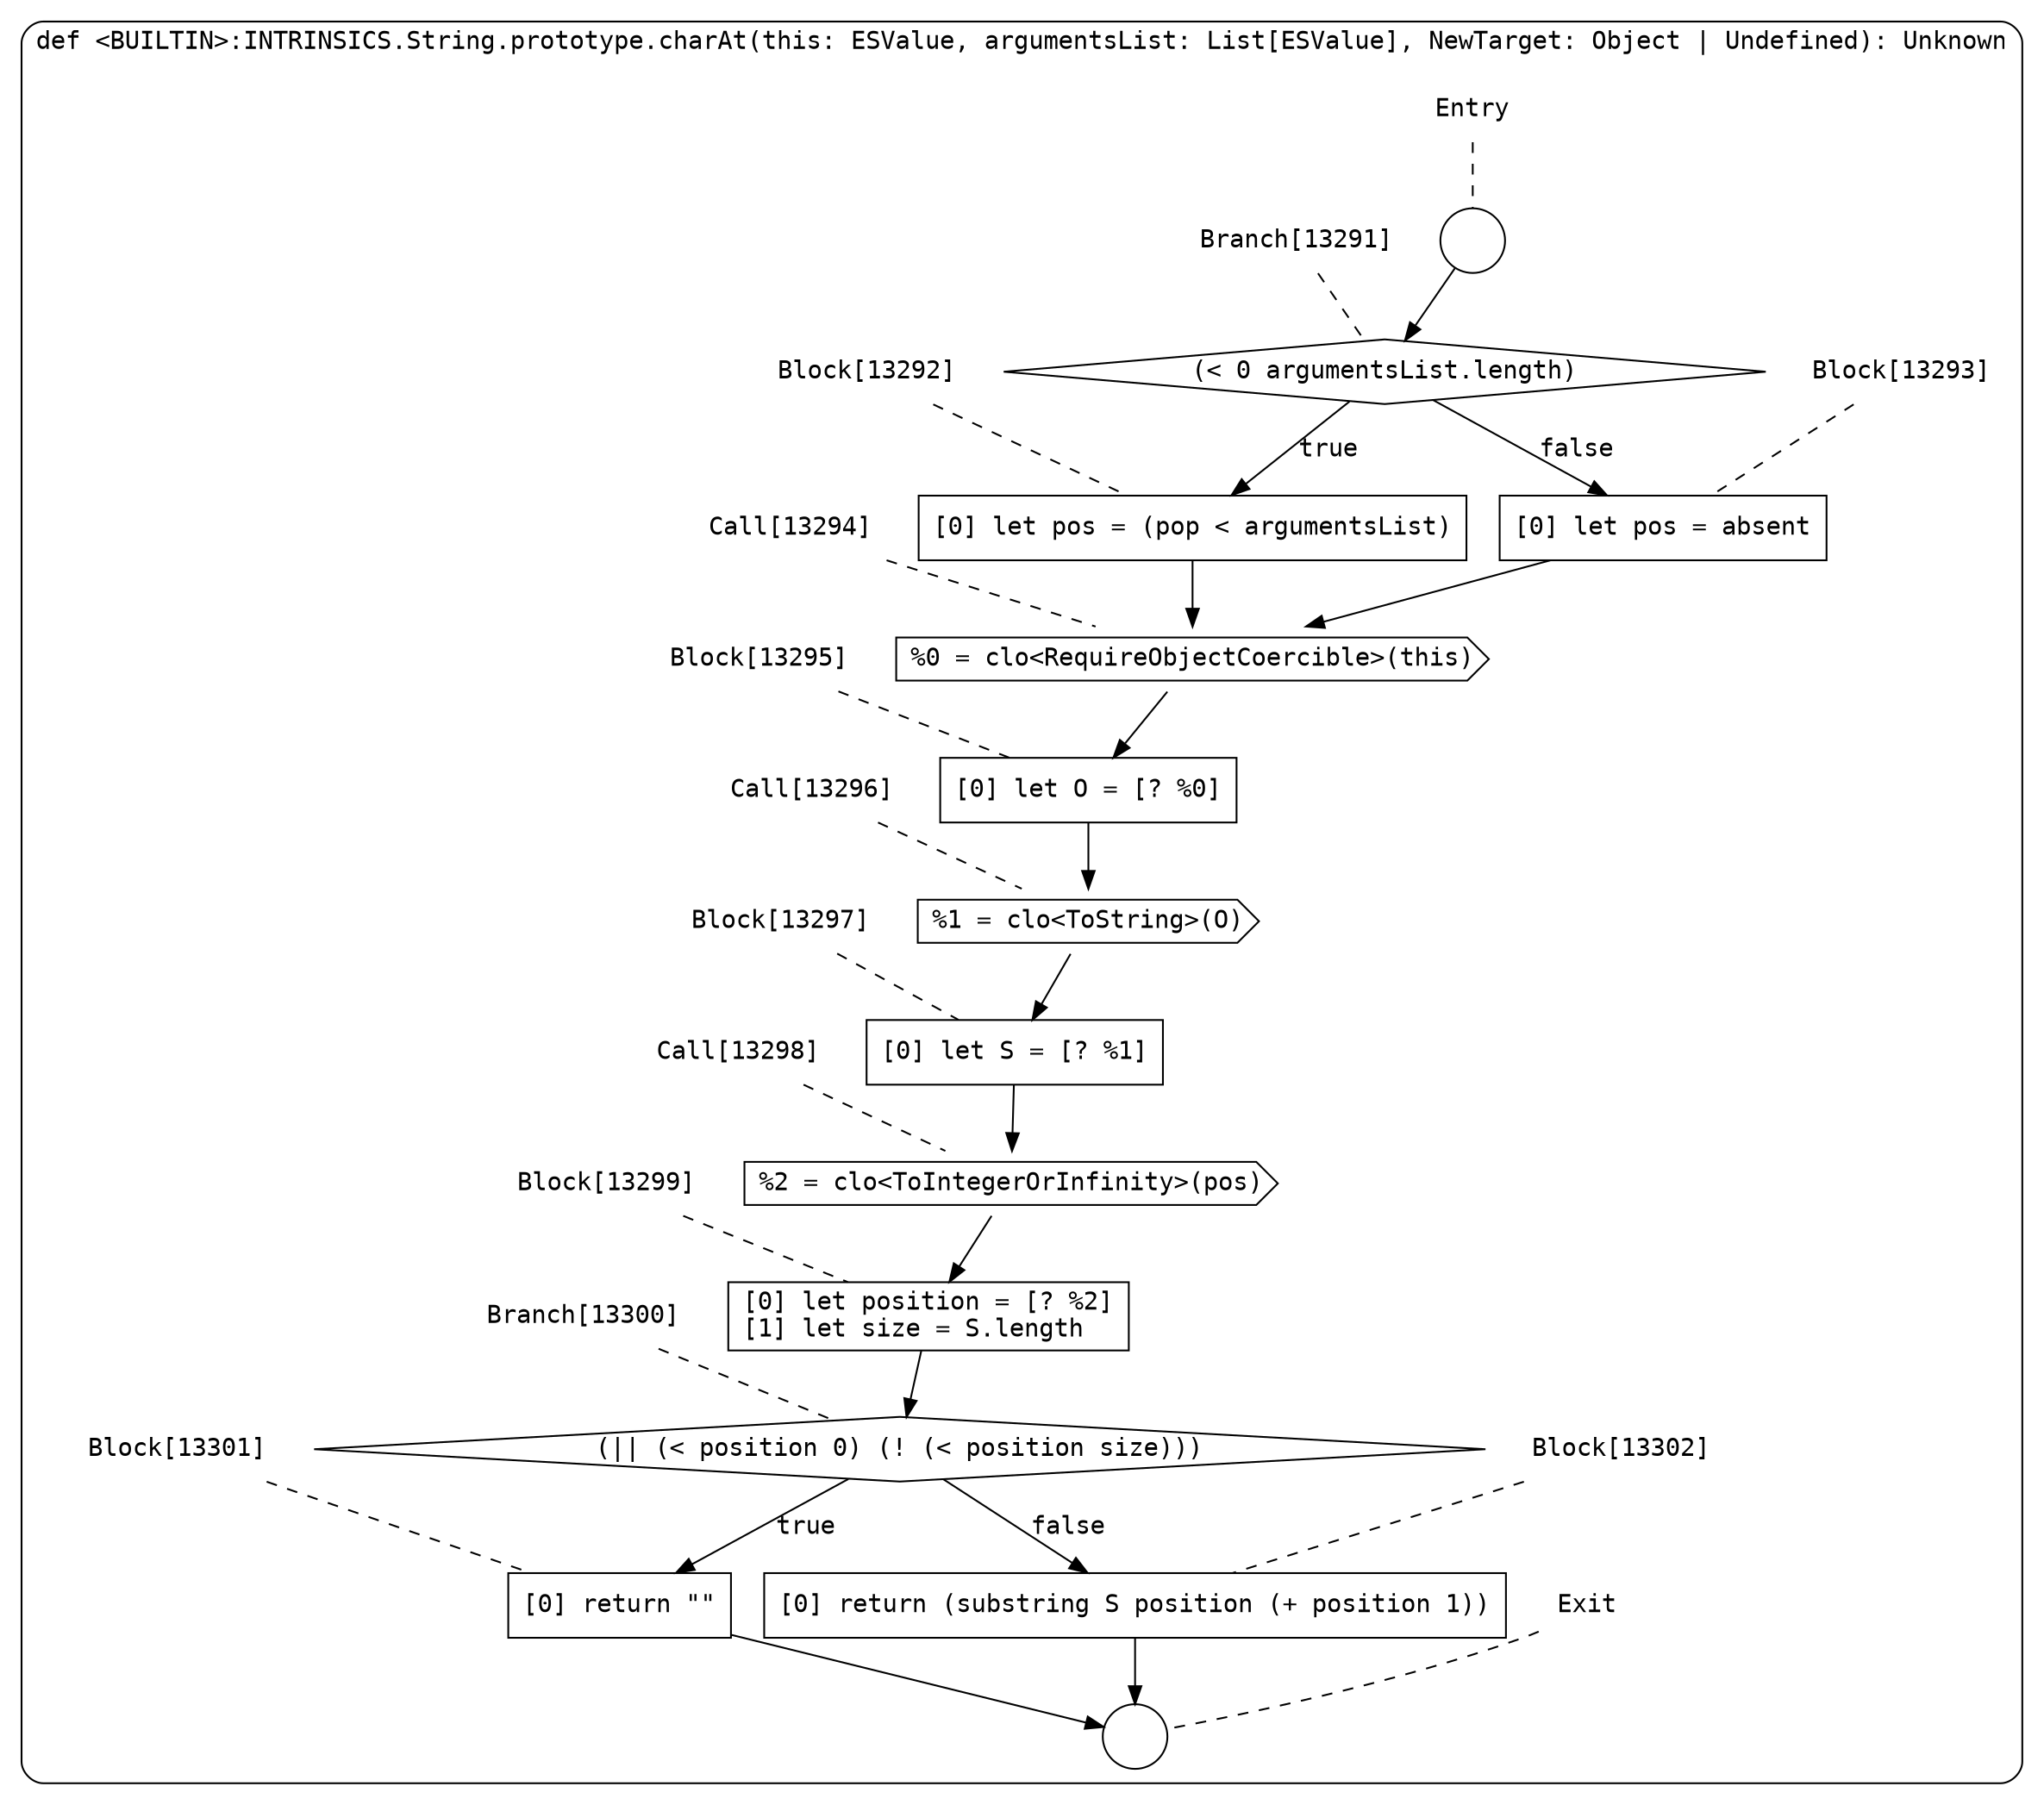 digraph {
  graph [fontname = "Consolas"]
  node [fontname = "Consolas"]
  edge [fontname = "Consolas"]
  subgraph cluster2169 {
    label = "def <BUILTIN>:INTRINSICS.String.prototype.charAt(this: ESValue, argumentsList: List[ESValue], NewTarget: Object | Undefined): Unknown"
    style = rounded
    cluster2169_entry_name [shape=none, label=<<font color="black">Entry</font>>]
    cluster2169_entry_name -> cluster2169_entry [arrowhead=none, color="black", style=dashed]
    cluster2169_entry [shape=circle label=" " color="black" fillcolor="white" style=filled]
    cluster2169_entry -> node13291 [color="black"]
    cluster2169_exit_name [shape=none, label=<<font color="black">Exit</font>>]
    cluster2169_exit_name -> cluster2169_exit [arrowhead=none, color="black", style=dashed]
    cluster2169_exit [shape=circle label=" " color="black" fillcolor="white" style=filled]
    node13291_name [shape=none, label=<<font color="black">Branch[13291]</font>>]
    node13291_name -> node13291 [arrowhead=none, color="black", style=dashed]
    node13291 [shape=diamond, label=<<font color="black">(&lt; 0 argumentsList.length)</font>> color="black" fillcolor="white", style=filled]
    node13291 -> node13292 [label=<<font color="black">true</font>> color="black"]
    node13291 -> node13293 [label=<<font color="black">false</font>> color="black"]
    node13292_name [shape=none, label=<<font color="black">Block[13292]</font>>]
    node13292_name -> node13292 [arrowhead=none, color="black", style=dashed]
    node13292 [shape=box, label=<<font color="black">[0] let pos = (pop &lt; argumentsList)<BR ALIGN="LEFT"/></font>> color="black" fillcolor="white", style=filled]
    node13292 -> node13294 [color="black"]
    node13293_name [shape=none, label=<<font color="black">Block[13293]</font>>]
    node13293_name -> node13293 [arrowhead=none, color="black", style=dashed]
    node13293 [shape=box, label=<<font color="black">[0] let pos = absent<BR ALIGN="LEFT"/></font>> color="black" fillcolor="white", style=filled]
    node13293 -> node13294 [color="black"]
    node13294_name [shape=none, label=<<font color="black">Call[13294]</font>>]
    node13294_name -> node13294 [arrowhead=none, color="black", style=dashed]
    node13294 [shape=cds, label=<<font color="black">%0 = clo&lt;RequireObjectCoercible&gt;(this)</font>> color="black" fillcolor="white", style=filled]
    node13294 -> node13295 [color="black"]
    node13295_name [shape=none, label=<<font color="black">Block[13295]</font>>]
    node13295_name -> node13295 [arrowhead=none, color="black", style=dashed]
    node13295 [shape=box, label=<<font color="black">[0] let O = [? %0]<BR ALIGN="LEFT"/></font>> color="black" fillcolor="white", style=filled]
    node13295 -> node13296 [color="black"]
    node13296_name [shape=none, label=<<font color="black">Call[13296]</font>>]
    node13296_name -> node13296 [arrowhead=none, color="black", style=dashed]
    node13296 [shape=cds, label=<<font color="black">%1 = clo&lt;ToString&gt;(O)</font>> color="black" fillcolor="white", style=filled]
    node13296 -> node13297 [color="black"]
    node13297_name [shape=none, label=<<font color="black">Block[13297]</font>>]
    node13297_name -> node13297 [arrowhead=none, color="black", style=dashed]
    node13297 [shape=box, label=<<font color="black">[0] let S = [? %1]<BR ALIGN="LEFT"/></font>> color="black" fillcolor="white", style=filled]
    node13297 -> node13298 [color="black"]
    node13298_name [shape=none, label=<<font color="black">Call[13298]</font>>]
    node13298_name -> node13298 [arrowhead=none, color="black", style=dashed]
    node13298 [shape=cds, label=<<font color="black">%2 = clo&lt;ToIntegerOrInfinity&gt;(pos)</font>> color="black" fillcolor="white", style=filled]
    node13298 -> node13299 [color="black"]
    node13299_name [shape=none, label=<<font color="black">Block[13299]</font>>]
    node13299_name -> node13299 [arrowhead=none, color="black", style=dashed]
    node13299 [shape=box, label=<<font color="black">[0] let position = [? %2]<BR ALIGN="LEFT"/>[1] let size = S.length<BR ALIGN="LEFT"/></font>> color="black" fillcolor="white", style=filled]
    node13299 -> node13300 [color="black"]
    node13300_name [shape=none, label=<<font color="black">Branch[13300]</font>>]
    node13300_name -> node13300 [arrowhead=none, color="black", style=dashed]
    node13300 [shape=diamond, label=<<font color="black">(|| (&lt; position 0) (! (&lt; position size)))</font>> color="black" fillcolor="white", style=filled]
    node13300 -> node13301 [label=<<font color="black">true</font>> color="black"]
    node13300 -> node13302 [label=<<font color="black">false</font>> color="black"]
    node13301_name [shape=none, label=<<font color="black">Block[13301]</font>>]
    node13301_name -> node13301 [arrowhead=none, color="black", style=dashed]
    node13301 [shape=box, label=<<font color="black">[0] return &quot;&quot;<BR ALIGN="LEFT"/></font>> color="black" fillcolor="white", style=filled]
    node13301 -> cluster2169_exit [color="black"]
    node13302_name [shape=none, label=<<font color="black">Block[13302]</font>>]
    node13302_name -> node13302 [arrowhead=none, color="black", style=dashed]
    node13302 [shape=box, label=<<font color="black">[0] return (substring S position (+ position 1))<BR ALIGN="LEFT"/></font>> color="black" fillcolor="white", style=filled]
    node13302 -> cluster2169_exit [color="black"]
  }
}